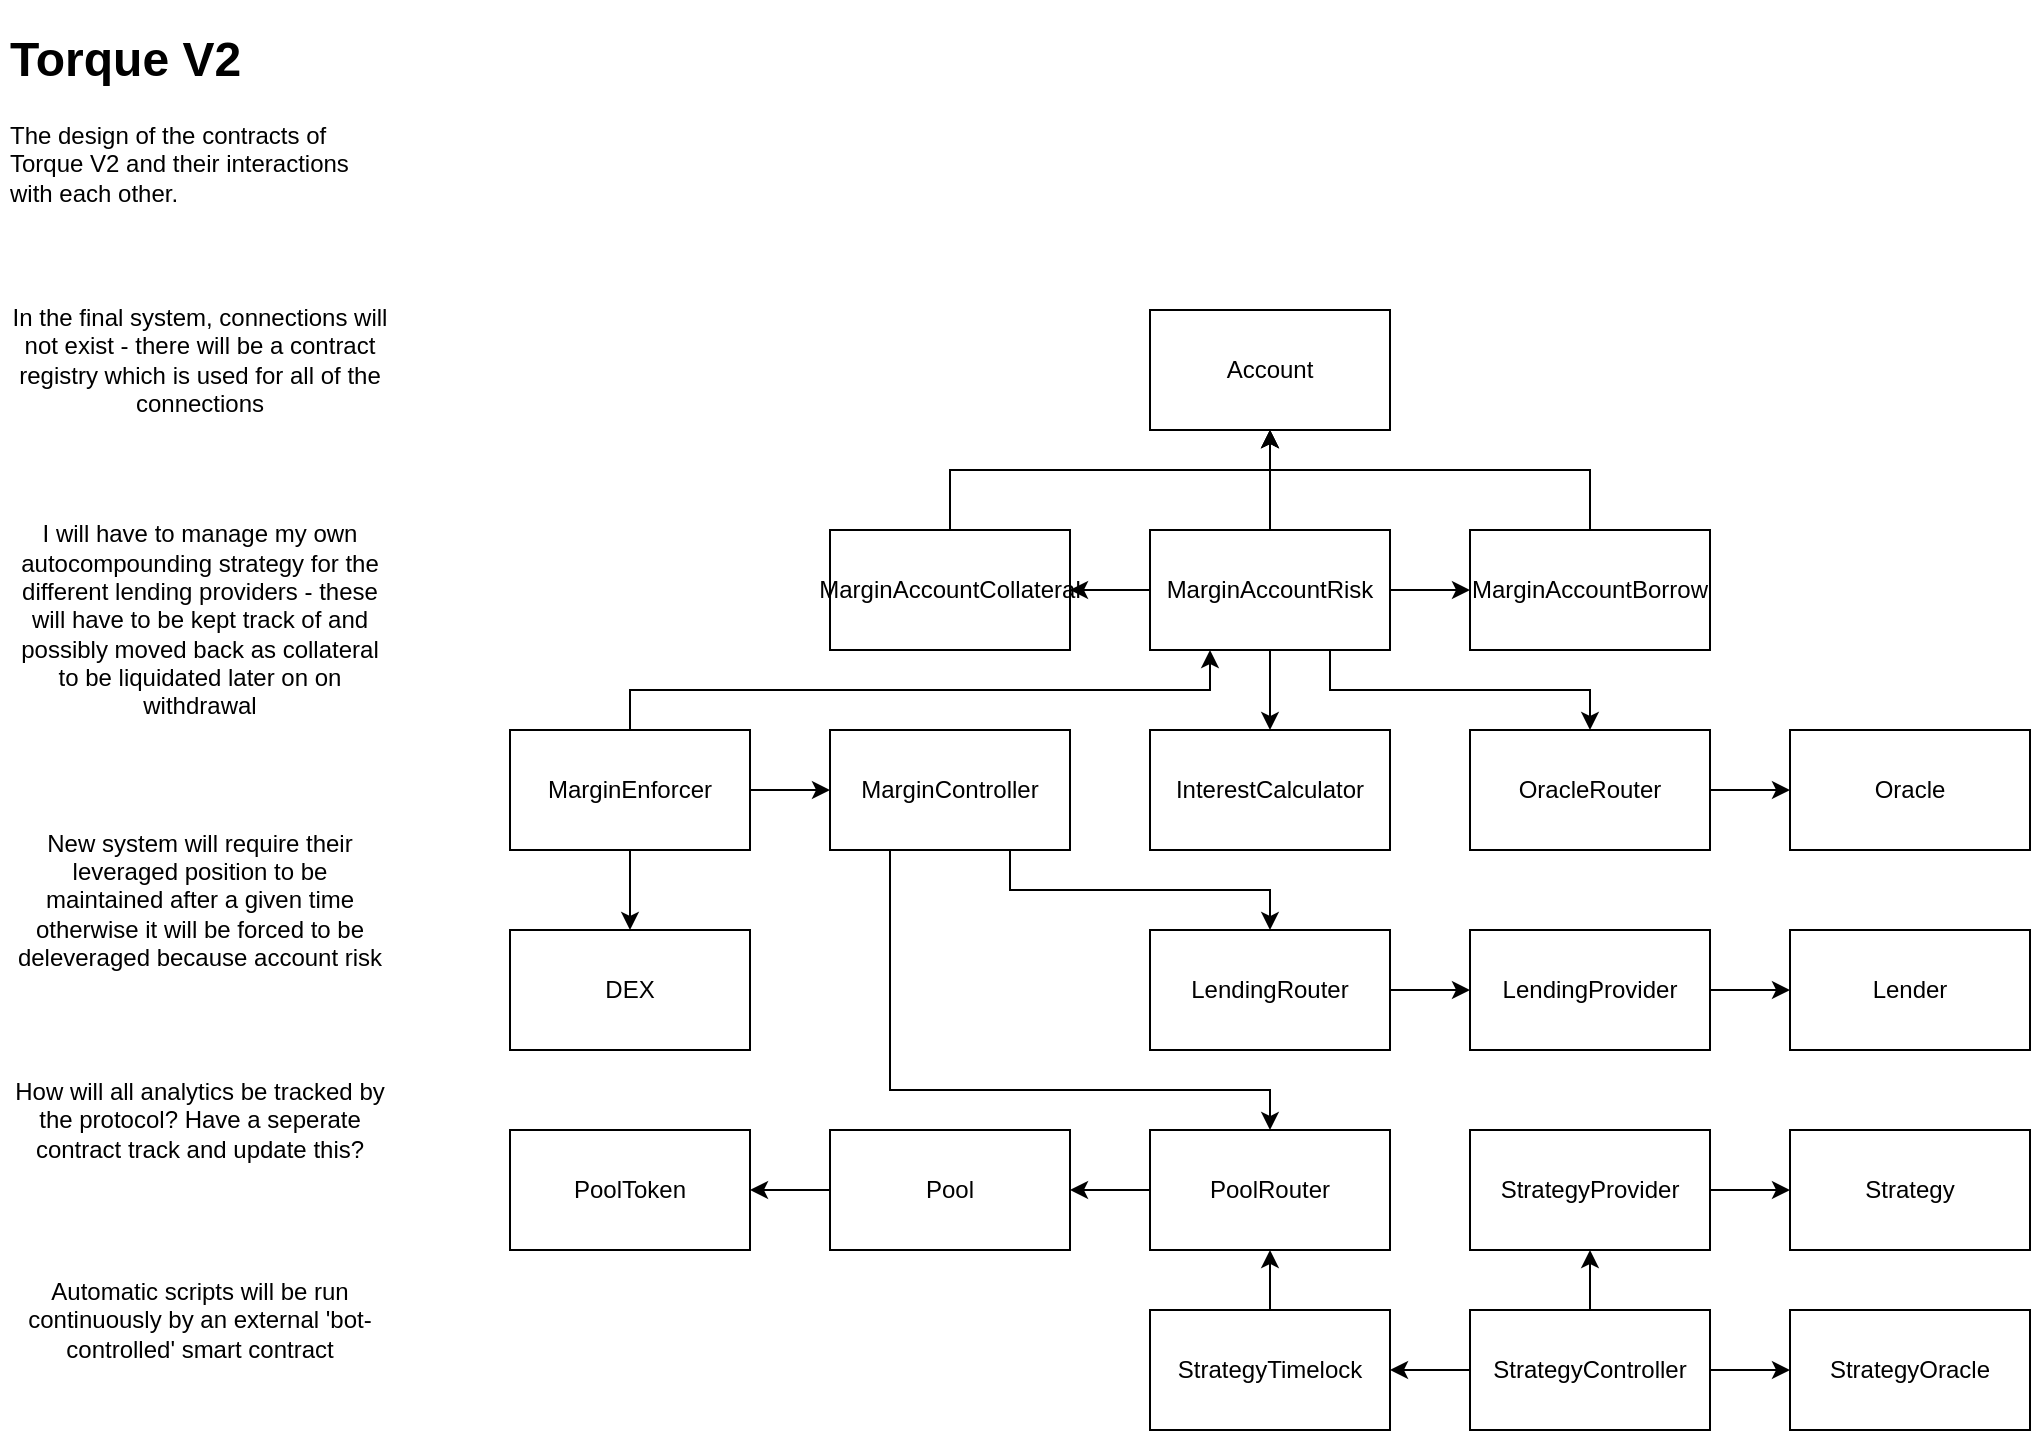 <mxfile version="17.4.0" type="device"><diagram name="Page-1" id="52a04d89-c75d-2922-d76d-85b35f80e030"><mxGraphModel dx="1688" dy="966" grid="1" gridSize="10" guides="1" tooltips="1" connect="1" arrows="1" fold="1" page="1" pageScale="1" pageWidth="1100" pageHeight="850" background="none" math="0" shadow="0"><root><mxCell id="0"/><mxCell id="1" parent="0"/><mxCell id="1fdf3b25b50cf41e-42" style="edgeStyle=none;html=1;labelBackgroundColor=none;startFill=0;startSize=8;endFill=1;endSize=8;fontFamily=Verdana;fontSize=12;" parent="1" edge="1"><mxGeometry relative="1" as="geometry"><mxPoint x="120" y="440" as="sourcePoint"/></mxGeometry></mxCell><mxCell id="XVIV0NMg8WljWZH5M-E4-1" value="Account" style="rounded=0;whiteSpace=wrap;html=1;" vertex="1" parent="1"><mxGeometry x="615" y="155" width="120" height="60" as="geometry"/></mxCell><mxCell id="XVIV0NMg8WljWZH5M-E4-39" style="edgeStyle=orthogonalEdgeStyle;rounded=0;orthogonalLoop=1;jettySize=auto;html=1;entryX=0.5;entryY=1;entryDx=0;entryDy=0;" edge="1" parent="1" source="XVIV0NMg8WljWZH5M-E4-2" target="XVIV0NMg8WljWZH5M-E4-1"><mxGeometry relative="1" as="geometry"><Array as="points"><mxPoint x="515" y="235"/><mxPoint x="675" y="235"/></Array></mxGeometry></mxCell><mxCell id="XVIV0NMg8WljWZH5M-E4-2" value="MarginAccountCollateral" style="rounded=0;whiteSpace=wrap;html=1;" vertex="1" parent="1"><mxGeometry x="455" y="265" width="120" height="60" as="geometry"/></mxCell><mxCell id="XVIV0NMg8WljWZH5M-E4-41" style="edgeStyle=orthogonalEdgeStyle;rounded=0;orthogonalLoop=1;jettySize=auto;html=1;entryX=0.5;entryY=1;entryDx=0;entryDy=0;" edge="1" parent="1" source="XVIV0NMg8WljWZH5M-E4-4" target="XVIV0NMg8WljWZH5M-E4-1"><mxGeometry relative="1" as="geometry"><Array as="points"><mxPoint x="835" y="235"/><mxPoint x="675" y="235"/></Array></mxGeometry></mxCell><mxCell id="XVIV0NMg8WljWZH5M-E4-4" value="MarginAccountBorrow" style="rounded=0;whiteSpace=wrap;html=1;" vertex="1" parent="1"><mxGeometry x="775" y="265" width="120" height="60" as="geometry"/></mxCell><mxCell id="XVIV0NMg8WljWZH5M-E4-37" style="edgeStyle=orthogonalEdgeStyle;rounded=0;orthogonalLoop=1;jettySize=auto;html=1;entryX=1;entryY=0.5;entryDx=0;entryDy=0;" edge="1" parent="1" source="XVIV0NMg8WljWZH5M-E4-5" target="XVIV0NMg8WljWZH5M-E4-2"><mxGeometry relative="1" as="geometry"/></mxCell><mxCell id="XVIV0NMg8WljWZH5M-E4-38" style="edgeStyle=orthogonalEdgeStyle;rounded=0;orthogonalLoop=1;jettySize=auto;html=1;entryX=0;entryY=0.5;entryDx=0;entryDy=0;" edge="1" parent="1" source="XVIV0NMg8WljWZH5M-E4-5" target="XVIV0NMg8WljWZH5M-E4-4"><mxGeometry relative="1" as="geometry"/></mxCell><mxCell id="XVIV0NMg8WljWZH5M-E4-40" style="edgeStyle=orthogonalEdgeStyle;rounded=0;orthogonalLoop=1;jettySize=auto;html=1;entryX=0.5;entryY=1;entryDx=0;entryDy=0;" edge="1" parent="1" source="XVIV0NMg8WljWZH5M-E4-5" target="XVIV0NMg8WljWZH5M-E4-1"><mxGeometry relative="1" as="geometry"/></mxCell><mxCell id="XVIV0NMg8WljWZH5M-E4-42" style="edgeStyle=orthogonalEdgeStyle;rounded=0;orthogonalLoop=1;jettySize=auto;html=1;entryX=0.5;entryY=0;entryDx=0;entryDy=0;" edge="1" parent="1" source="XVIV0NMg8WljWZH5M-E4-5" target="XVIV0NMg8WljWZH5M-E4-6"><mxGeometry relative="1" as="geometry"/></mxCell><mxCell id="XVIV0NMg8WljWZH5M-E4-46" style="edgeStyle=orthogonalEdgeStyle;rounded=0;orthogonalLoop=1;jettySize=auto;html=1;exitX=0.75;exitY=1;exitDx=0;exitDy=0;entryX=0.5;entryY=0;entryDx=0;entryDy=0;" edge="1" parent="1" source="XVIV0NMg8WljWZH5M-E4-5" target="XVIV0NMg8WljWZH5M-E4-7"><mxGeometry relative="1" as="geometry"/></mxCell><mxCell id="XVIV0NMg8WljWZH5M-E4-5" value="MarginAccountRisk" style="rounded=0;whiteSpace=wrap;html=1;" vertex="1" parent="1"><mxGeometry x="615" y="265" width="120" height="60" as="geometry"/></mxCell><mxCell id="XVIV0NMg8WljWZH5M-E4-6" value="InterestCalculator" style="rounded=0;whiteSpace=wrap;html=1;" vertex="1" parent="1"><mxGeometry x="615" y="365" width="120" height="60" as="geometry"/></mxCell><mxCell id="XVIV0NMg8WljWZH5M-E4-47" style="edgeStyle=orthogonalEdgeStyle;rounded=0;orthogonalLoop=1;jettySize=auto;html=1;entryX=0;entryY=0.5;entryDx=0;entryDy=0;" edge="1" parent="1" source="XVIV0NMg8WljWZH5M-E4-7" target="XVIV0NMg8WljWZH5M-E4-8"><mxGeometry relative="1" as="geometry"/></mxCell><mxCell id="XVIV0NMg8WljWZH5M-E4-7" value="OracleRouter" style="rounded=0;whiteSpace=wrap;html=1;" vertex="1" parent="1"><mxGeometry x="775" y="365" width="120" height="60" as="geometry"/></mxCell><mxCell id="XVIV0NMg8WljWZH5M-E4-8" value="Oracle" style="rounded=0;whiteSpace=wrap;html=1;" vertex="1" parent="1"><mxGeometry x="935" y="365" width="120" height="60" as="geometry"/></mxCell><mxCell id="XVIV0NMg8WljWZH5M-E4-49" style="edgeStyle=orthogonalEdgeStyle;rounded=0;orthogonalLoop=1;jettySize=auto;html=1;entryX=0;entryY=0.5;entryDx=0;entryDy=0;" edge="1" parent="1" source="XVIV0NMg8WljWZH5M-E4-9" target="XVIV0NMg8WljWZH5M-E4-11"><mxGeometry relative="1" as="geometry"/></mxCell><mxCell id="XVIV0NMg8WljWZH5M-E4-9" value="LendingRouter" style="rounded=0;whiteSpace=wrap;html=1;" vertex="1" parent="1"><mxGeometry x="615" y="465" width="120" height="60" as="geometry"/></mxCell><mxCell id="XVIV0NMg8WljWZH5M-E4-10" value="In the final system, connections will not exist - there will be a contract registry which is used for all of the connections" style="text;html=1;strokeColor=none;fillColor=none;align=center;verticalAlign=middle;whiteSpace=wrap;rounded=0;" vertex="1" parent="1"><mxGeometry x="45" y="135" width="190" height="90" as="geometry"/></mxCell><mxCell id="XVIV0NMg8WljWZH5M-E4-50" style="edgeStyle=orthogonalEdgeStyle;rounded=0;orthogonalLoop=1;jettySize=auto;html=1;entryX=0;entryY=0.5;entryDx=0;entryDy=0;" edge="1" parent="1" source="XVIV0NMg8WljWZH5M-E4-11" target="XVIV0NMg8WljWZH5M-E4-14"><mxGeometry relative="1" as="geometry"/></mxCell><mxCell id="XVIV0NMg8WljWZH5M-E4-11" value="LendingProvider" style="rounded=0;whiteSpace=wrap;html=1;" vertex="1" parent="1"><mxGeometry x="775" y="465" width="120" height="60" as="geometry"/></mxCell><mxCell id="XVIV0NMg8WljWZH5M-E4-12" value="I will have to manage my own autocompounding strategy for the different lending providers - these will have to be kept track of and possibly moved back as collateral to be liquidated later on on withdrawal" style="text;html=1;strokeColor=none;fillColor=none;align=center;verticalAlign=middle;whiteSpace=wrap;rounded=0;" vertex="1" parent="1"><mxGeometry x="45" y="255" width="190" height="110" as="geometry"/></mxCell><mxCell id="XVIV0NMg8WljWZH5M-E4-13" value="New system will require their leveraged position to be maintained after a given time otherwise it will be forced to be deleveraged because account risk" style="text;html=1;strokeColor=none;fillColor=none;align=center;verticalAlign=middle;whiteSpace=wrap;rounded=0;" vertex="1" parent="1"><mxGeometry x="45" y="395" width="190" height="110" as="geometry"/></mxCell><mxCell id="XVIV0NMg8WljWZH5M-E4-14" value="Lender" style="rounded=0;whiteSpace=wrap;html=1;" vertex="1" parent="1"><mxGeometry x="935" y="465" width="120" height="60" as="geometry"/></mxCell><mxCell id="XVIV0NMg8WljWZH5M-E4-30" style="edgeStyle=orthogonalEdgeStyle;rounded=0;orthogonalLoop=1;jettySize=auto;html=1;entryX=0;entryY=0.5;entryDx=0;entryDy=0;" edge="1" parent="1" source="XVIV0NMg8WljWZH5M-E4-15" target="XVIV0NMg8WljWZH5M-E4-16"><mxGeometry relative="1" as="geometry"/></mxCell><mxCell id="XVIV0NMg8WljWZH5M-E4-45" style="edgeStyle=orthogonalEdgeStyle;rounded=0;orthogonalLoop=1;jettySize=auto;html=1;entryX=0.25;entryY=1;entryDx=0;entryDy=0;" edge="1" parent="1" source="XVIV0NMg8WljWZH5M-E4-15" target="XVIV0NMg8WljWZH5M-E4-5"><mxGeometry relative="1" as="geometry"><Array as="points"><mxPoint x="355" y="345"/><mxPoint x="645" y="345"/></Array></mxGeometry></mxCell><mxCell id="XVIV0NMg8WljWZH5M-E4-63" style="edgeStyle=orthogonalEdgeStyle;rounded=0;orthogonalLoop=1;jettySize=auto;html=1;entryX=0.5;entryY=0;entryDx=0;entryDy=0;" edge="1" parent="1" source="XVIV0NMg8WljWZH5M-E4-15" target="XVIV0NMg8WljWZH5M-E4-62"><mxGeometry relative="1" as="geometry"/></mxCell><mxCell id="XVIV0NMg8WljWZH5M-E4-15" value="MarginEnforcer" style="rounded=0;whiteSpace=wrap;html=1;" vertex="1" parent="1"><mxGeometry x="295" y="365" width="120" height="60" as="geometry"/></mxCell><mxCell id="XVIV0NMg8WljWZH5M-E4-60" style="edgeStyle=orthogonalEdgeStyle;rounded=0;orthogonalLoop=1;jettySize=auto;html=1;exitX=0.75;exitY=1;exitDx=0;exitDy=0;entryX=0.5;entryY=0;entryDx=0;entryDy=0;" edge="1" parent="1" source="XVIV0NMg8WljWZH5M-E4-16" target="XVIV0NMg8WljWZH5M-E4-9"><mxGeometry relative="1" as="geometry"/></mxCell><mxCell id="XVIV0NMg8WljWZH5M-E4-61" style="edgeStyle=orthogonalEdgeStyle;rounded=0;orthogonalLoop=1;jettySize=auto;html=1;exitX=0.25;exitY=1;exitDx=0;exitDy=0;entryX=0.5;entryY=0;entryDx=0;entryDy=0;" edge="1" parent="1" source="XVIV0NMg8WljWZH5M-E4-16" target="XVIV0NMg8WljWZH5M-E4-18"><mxGeometry relative="1" as="geometry"><Array as="points"><mxPoint x="485" y="545"/><mxPoint x="675" y="545"/></Array></mxGeometry></mxCell><mxCell id="XVIV0NMg8WljWZH5M-E4-16" value="MarginController" style="rounded=0;whiteSpace=wrap;html=1;" vertex="1" parent="1"><mxGeometry x="455" y="365" width="120" height="60" as="geometry"/></mxCell><mxCell id="XVIV0NMg8WljWZH5M-E4-17" value="How will all analytics be tracked by the protocol? Have a seperate contract track and update this?" style="text;html=1;strokeColor=none;fillColor=none;align=center;verticalAlign=middle;whiteSpace=wrap;rounded=0;" vertex="1" parent="1"><mxGeometry x="45" y="505" width="190" height="110" as="geometry"/></mxCell><mxCell id="XVIV0NMg8WljWZH5M-E4-52" style="edgeStyle=orthogonalEdgeStyle;rounded=0;orthogonalLoop=1;jettySize=auto;html=1;exitX=0;exitY=0.5;exitDx=0;exitDy=0;entryX=1;entryY=0.5;entryDx=0;entryDy=0;" edge="1" parent="1" source="XVIV0NMg8WljWZH5M-E4-18" target="XVIV0NMg8WljWZH5M-E4-19"><mxGeometry relative="1" as="geometry"/></mxCell><mxCell id="XVIV0NMg8WljWZH5M-E4-18" value="PoolRouter" style="rounded=0;whiteSpace=wrap;html=1;" vertex="1" parent="1"><mxGeometry x="615" y="565" width="120" height="60" as="geometry"/></mxCell><mxCell id="XVIV0NMg8WljWZH5M-E4-53" style="edgeStyle=orthogonalEdgeStyle;rounded=0;orthogonalLoop=1;jettySize=auto;html=1;entryX=1;entryY=0.5;entryDx=0;entryDy=0;" edge="1" parent="1" source="XVIV0NMg8WljWZH5M-E4-19" target="XVIV0NMg8WljWZH5M-E4-20"><mxGeometry relative="1" as="geometry"/></mxCell><mxCell id="XVIV0NMg8WljWZH5M-E4-19" value="Pool" style="rounded=0;whiteSpace=wrap;html=1;" vertex="1" parent="1"><mxGeometry x="455" y="565" width="120" height="60" as="geometry"/></mxCell><mxCell id="XVIV0NMg8WljWZH5M-E4-20" value="PoolToken" style="rounded=0;whiteSpace=wrap;html=1;" vertex="1" parent="1"><mxGeometry x="295" y="565" width="120" height="60" as="geometry"/></mxCell><mxCell id="XVIV0NMg8WljWZH5M-E4-21" value="Strategy" style="rounded=0;whiteSpace=wrap;html=1;" vertex="1" parent="1"><mxGeometry x="935" y="565" width="120" height="60" as="geometry"/></mxCell><mxCell id="XVIV0NMg8WljWZH5M-E4-57" style="edgeStyle=orthogonalEdgeStyle;rounded=0;orthogonalLoop=1;jettySize=auto;html=1;entryX=0;entryY=0.5;entryDx=0;entryDy=0;" edge="1" parent="1" source="XVIV0NMg8WljWZH5M-E4-22" target="XVIV0NMg8WljWZH5M-E4-21"><mxGeometry relative="1" as="geometry"/></mxCell><mxCell id="XVIV0NMg8WljWZH5M-E4-22" value="StrategyProvider" style="rounded=0;whiteSpace=wrap;html=1;" vertex="1" parent="1"><mxGeometry x="775" y="565" width="120" height="60" as="geometry"/></mxCell><mxCell id="XVIV0NMg8WljWZH5M-E4-54" style="edgeStyle=orthogonalEdgeStyle;rounded=0;orthogonalLoop=1;jettySize=auto;html=1;entryX=1;entryY=0.5;entryDx=0;entryDy=0;" edge="1" parent="1" source="XVIV0NMg8WljWZH5M-E4-23" target="XVIV0NMg8WljWZH5M-E4-24"><mxGeometry relative="1" as="geometry"/></mxCell><mxCell id="XVIV0NMg8WljWZH5M-E4-56" style="edgeStyle=orthogonalEdgeStyle;rounded=0;orthogonalLoop=1;jettySize=auto;html=1;entryX=0.5;entryY=1;entryDx=0;entryDy=0;" edge="1" parent="1" source="XVIV0NMg8WljWZH5M-E4-23" target="XVIV0NMg8WljWZH5M-E4-22"><mxGeometry relative="1" as="geometry"/></mxCell><mxCell id="XVIV0NMg8WljWZH5M-E4-59" style="edgeStyle=orthogonalEdgeStyle;rounded=0;orthogonalLoop=1;jettySize=auto;html=1;entryX=0;entryY=0.5;entryDx=0;entryDy=0;" edge="1" parent="1" source="XVIV0NMg8WljWZH5M-E4-23" target="XVIV0NMg8WljWZH5M-E4-58"><mxGeometry relative="1" as="geometry"/></mxCell><mxCell id="XVIV0NMg8WljWZH5M-E4-23" value="StrategyController" style="rounded=0;whiteSpace=wrap;html=1;" vertex="1" parent="1"><mxGeometry x="775" y="655" width="120" height="60" as="geometry"/></mxCell><mxCell id="XVIV0NMg8WljWZH5M-E4-55" style="edgeStyle=orthogonalEdgeStyle;rounded=0;orthogonalLoop=1;jettySize=auto;html=1;entryX=0.5;entryY=1;entryDx=0;entryDy=0;" edge="1" parent="1" source="XVIV0NMg8WljWZH5M-E4-24" target="XVIV0NMg8WljWZH5M-E4-18"><mxGeometry relative="1" as="geometry"/></mxCell><mxCell id="XVIV0NMg8WljWZH5M-E4-24" value="StrategyTimelock" style="rounded=0;whiteSpace=wrap;html=1;" vertex="1" parent="1"><mxGeometry x="615" y="655" width="120" height="60" as="geometry"/></mxCell><mxCell id="XVIV0NMg8WljWZH5M-E4-58" value="StrategyOracle" style="rounded=0;whiteSpace=wrap;html=1;" vertex="1" parent="1"><mxGeometry x="935" y="655" width="120" height="60" as="geometry"/></mxCell><mxCell id="XVIV0NMg8WljWZH5M-E4-62" value="DEX" style="rounded=0;whiteSpace=wrap;html=1;" vertex="1" parent="1"><mxGeometry x="295" y="465" width="120" height="60" as="geometry"/></mxCell><mxCell id="XVIV0NMg8WljWZH5M-E4-65" value="&lt;h1&gt;Torque V2&lt;/h1&gt;&lt;p&gt;The design of the contracts of Torque V2 and their interactions with each other.&lt;/p&gt;" style="text;html=1;strokeColor=none;fillColor=none;spacing=5;spacingTop=-20;whiteSpace=wrap;overflow=hidden;rounded=0;" vertex="1" parent="1"><mxGeometry x="40" y="10" width="190" height="110" as="geometry"/></mxCell><mxCell id="XVIV0NMg8WljWZH5M-E4-66" value="Automatic scripts will be run continuously by an external 'bot-controlled' smart contract" style="text;html=1;strokeColor=none;fillColor=none;align=center;verticalAlign=middle;whiteSpace=wrap;rounded=0;" vertex="1" parent="1"><mxGeometry x="45" y="605" width="190" height="110" as="geometry"/></mxCell></root></mxGraphModel></diagram></mxfile>
